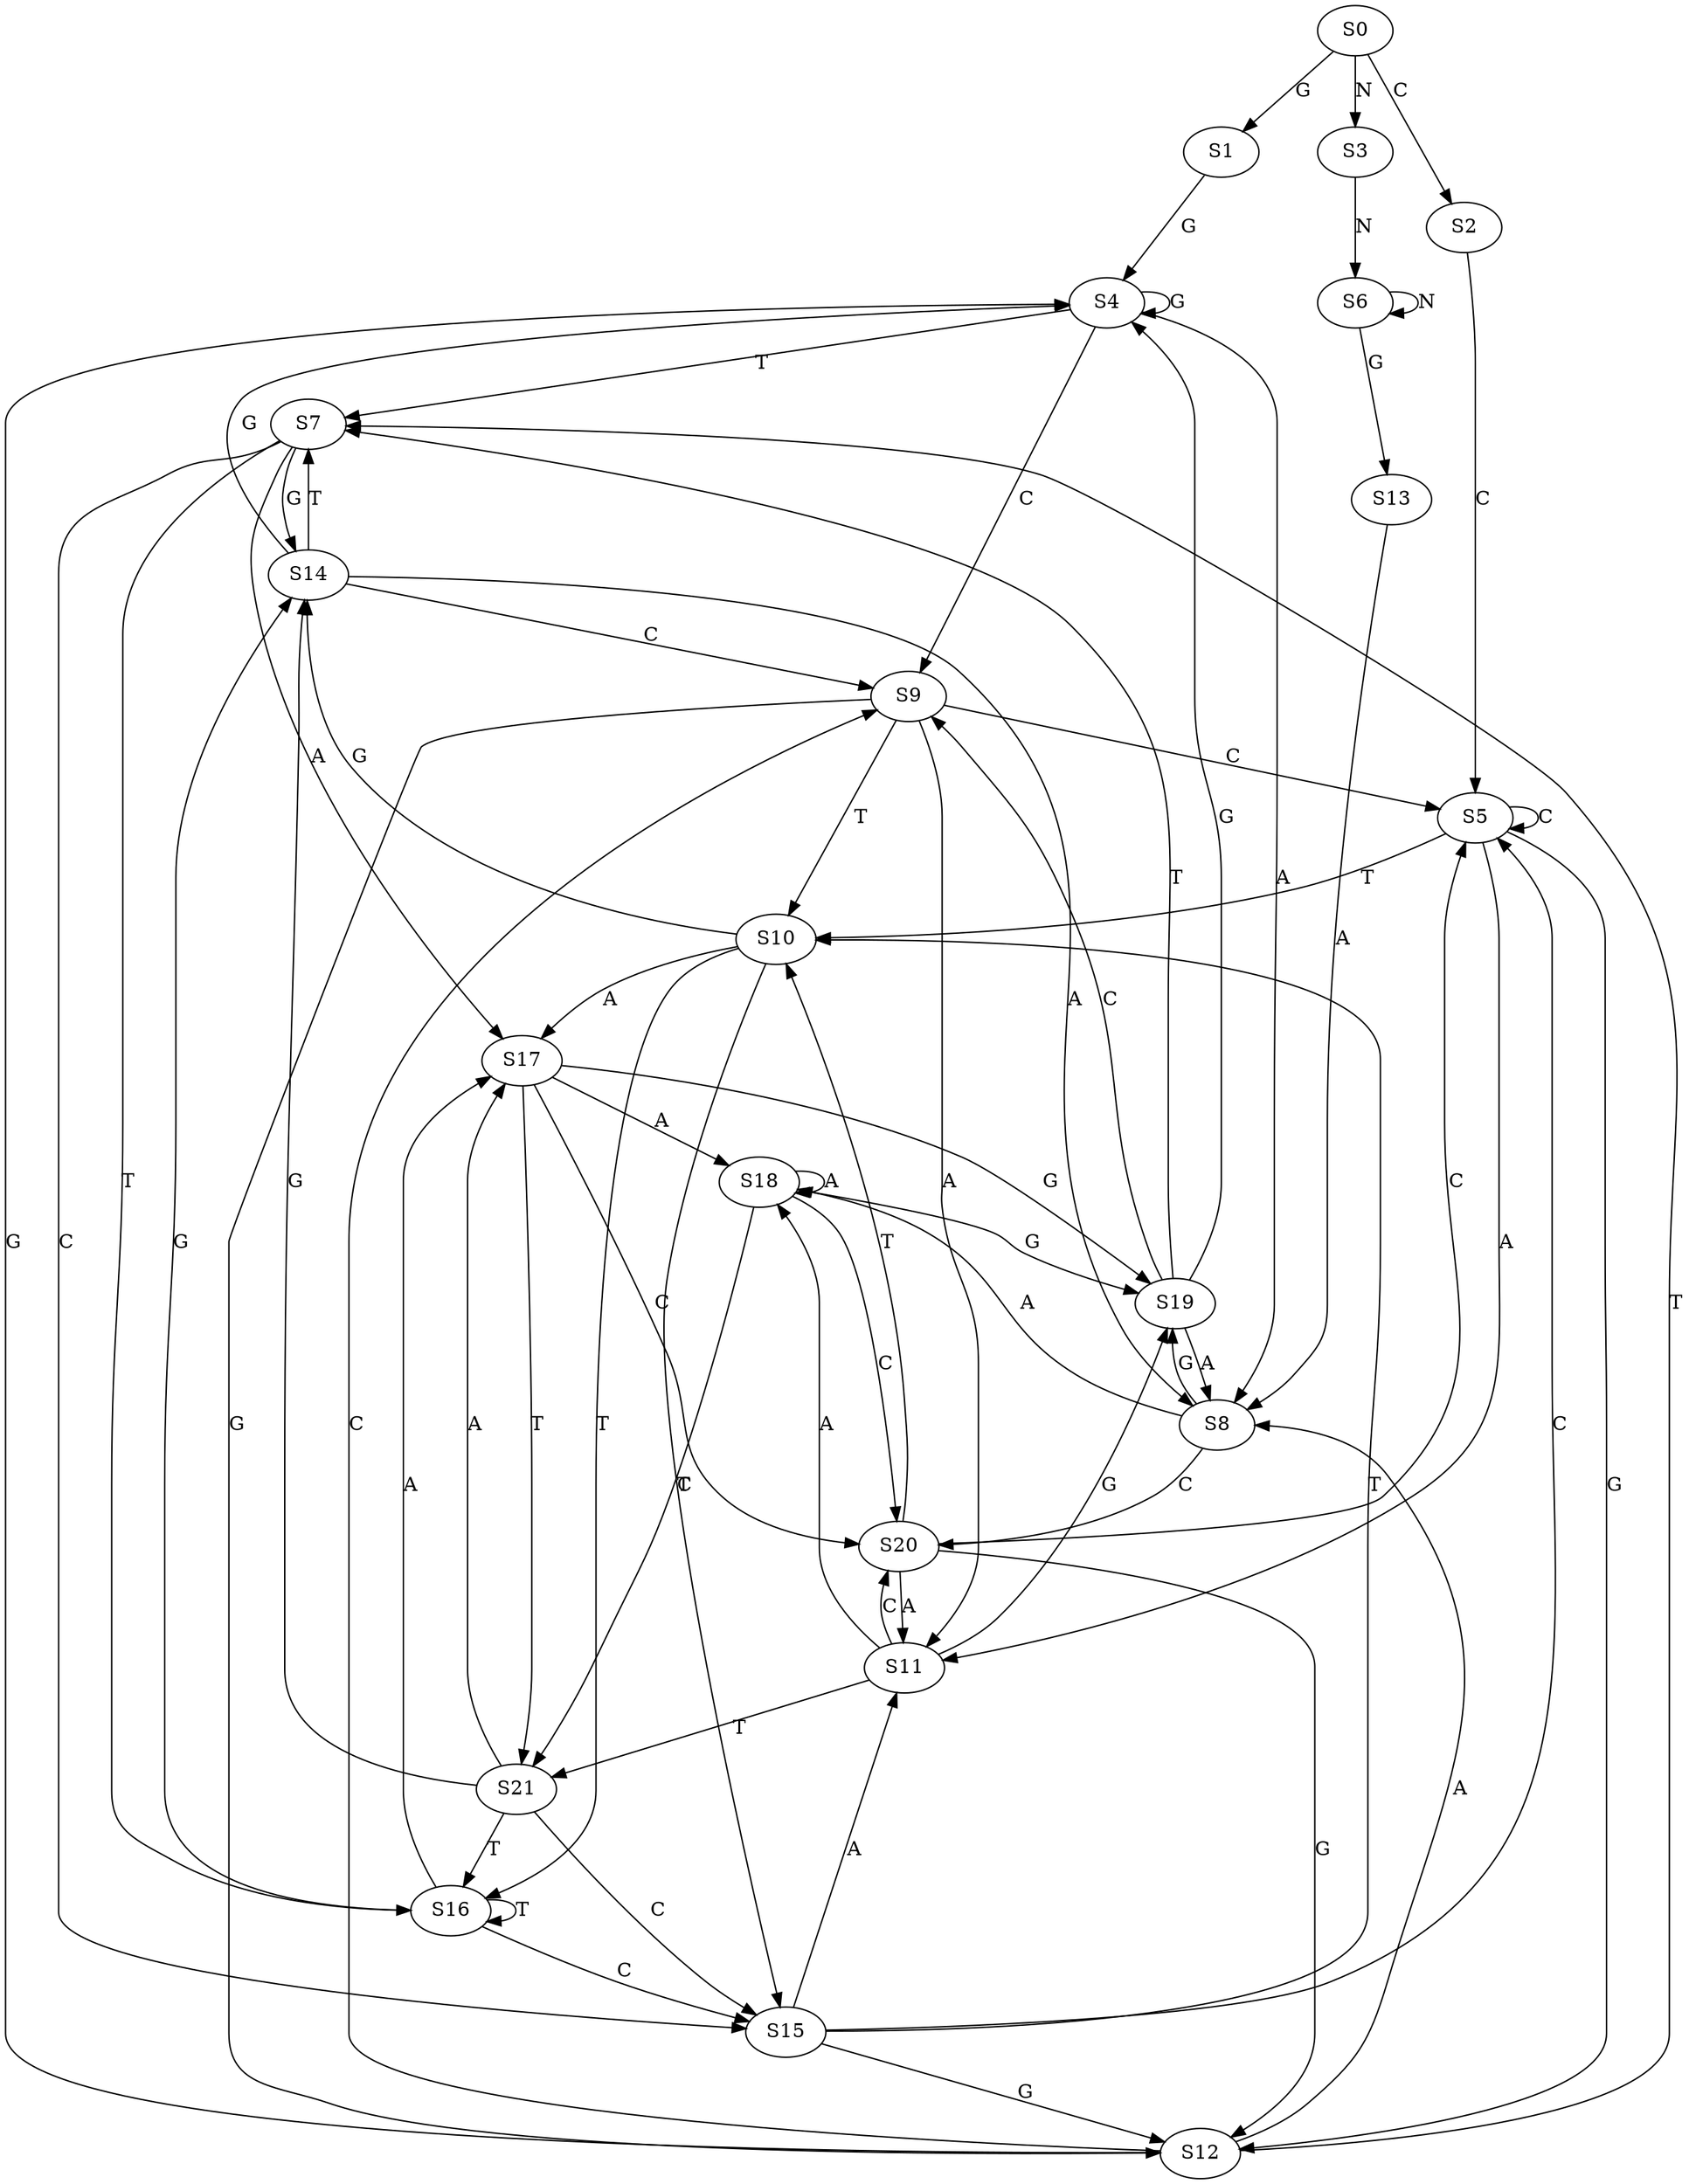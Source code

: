 strict digraph  {
	S0 -> S1 [ label = G ];
	S0 -> S2 [ label = C ];
	S0 -> S3 [ label = N ];
	S1 -> S4 [ label = G ];
	S2 -> S5 [ label = C ];
	S3 -> S6 [ label = N ];
	S4 -> S7 [ label = T ];
	S4 -> S8 [ label = A ];
	S4 -> S4 [ label = G ];
	S4 -> S9 [ label = C ];
	S5 -> S10 [ label = T ];
	S5 -> S11 [ label = A ];
	S5 -> S12 [ label = G ];
	S5 -> S5 [ label = C ];
	S6 -> S13 [ label = G ];
	S6 -> S6 [ label = N ];
	S7 -> S14 [ label = G ];
	S7 -> S15 [ label = C ];
	S7 -> S16 [ label = T ];
	S7 -> S17 [ label = A ];
	S8 -> S18 [ label = A ];
	S8 -> S19 [ label = G ];
	S8 -> S20 [ label = C ];
	S9 -> S10 [ label = T ];
	S9 -> S5 [ label = C ];
	S9 -> S12 [ label = G ];
	S9 -> S11 [ label = A ];
	S10 -> S16 [ label = T ];
	S10 -> S15 [ label = C ];
	S10 -> S14 [ label = G ];
	S10 -> S17 [ label = A ];
	S11 -> S20 [ label = C ];
	S11 -> S18 [ label = A ];
	S11 -> S19 [ label = G ];
	S11 -> S21 [ label = T ];
	S12 -> S4 [ label = G ];
	S12 -> S7 [ label = T ];
	S12 -> S9 [ label = C ];
	S12 -> S8 [ label = A ];
	S13 -> S8 [ label = A ];
	S14 -> S8 [ label = A ];
	S14 -> S7 [ label = T ];
	S14 -> S4 [ label = G ];
	S14 -> S9 [ label = C ];
	S15 -> S12 [ label = G ];
	S15 -> S5 [ label = C ];
	S15 -> S10 [ label = T ];
	S15 -> S11 [ label = A ];
	S16 -> S15 [ label = C ];
	S16 -> S17 [ label = A ];
	S16 -> S14 [ label = G ];
	S16 -> S16 [ label = T ];
	S17 -> S20 [ label = C ];
	S17 -> S18 [ label = A ];
	S17 -> S19 [ label = G ];
	S17 -> S21 [ label = T ];
	S18 -> S20 [ label = C ];
	S18 -> S19 [ label = G ];
	S18 -> S18 [ label = A ];
	S18 -> S21 [ label = T ];
	S19 -> S4 [ label = G ];
	S19 -> S8 [ label = A ];
	S19 -> S7 [ label = T ];
	S19 -> S9 [ label = C ];
	S20 -> S10 [ label = T ];
	S20 -> S12 [ label = G ];
	S20 -> S5 [ label = C ];
	S20 -> S11 [ label = A ];
	S21 -> S15 [ label = C ];
	S21 -> S16 [ label = T ];
	S21 -> S17 [ label = A ];
	S21 -> S14 [ label = G ];
}
